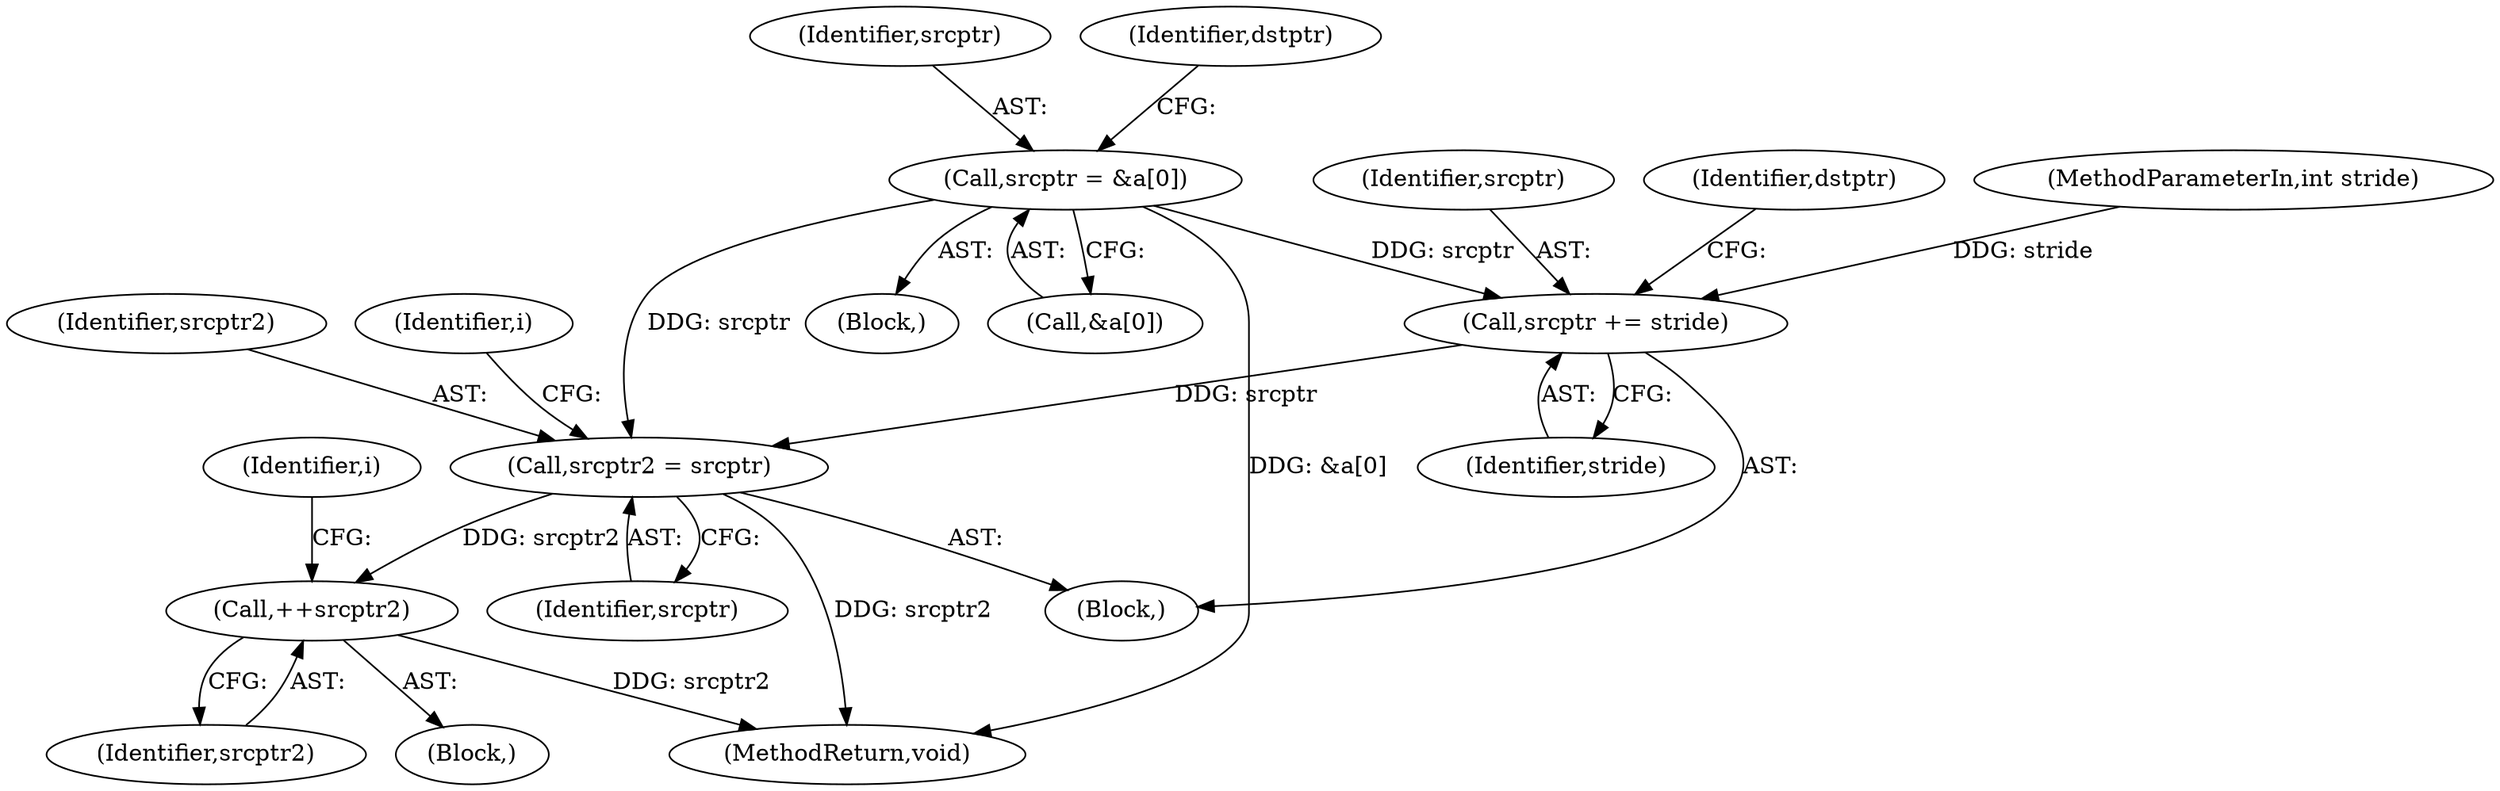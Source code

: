 digraph "0_jasper_4a59cfaf9ab3d48fca4a15c0d2674bf7138e3d1a@array" {
"1000158" [label="(Call,srcptr = &a[0])"];
"1000176" [label="(Call,srcptr2 = srcptr)"];
"1000196" [label="(Call,++srcptr2)"];
"1000198" [label="(Call,srcptr += stride)"];
"1000197" [label="(Identifier,srcptr2)"];
"1000178" [label="(Identifier,srcptr)"];
"1000176" [label="(Call,srcptr2 = srcptr)"];
"1000326" [label="(MethodReturn,void)"];
"1000111" [label="(Block,)"];
"1000198" [label="(Call,srcptr += stride)"];
"1000159" [label="(Identifier,srcptr)"];
"1000196" [label="(Call,++srcptr2)"];
"1000188" [label="(Block,)"];
"1000165" [label="(Identifier,dstptr)"];
"1000187" [label="(Identifier,i)"];
"1000109" [label="(MethodParameterIn,int stride)"];
"1000158" [label="(Call,srcptr = &a[0])"];
"1000172" [label="(Block,)"];
"1000199" [label="(Identifier,srcptr)"];
"1000177" [label="(Identifier,srcptr2)"];
"1000202" [label="(Identifier,dstptr)"];
"1000160" [label="(Call,&a[0])"];
"1000181" [label="(Identifier,i)"];
"1000200" [label="(Identifier,stride)"];
"1000158" -> "1000111"  [label="AST: "];
"1000158" -> "1000160"  [label="CFG: "];
"1000159" -> "1000158"  [label="AST: "];
"1000160" -> "1000158"  [label="AST: "];
"1000165" -> "1000158"  [label="CFG: "];
"1000158" -> "1000326"  [label="DDG: &a[0]"];
"1000158" -> "1000176"  [label="DDG: srcptr"];
"1000158" -> "1000198"  [label="DDG: srcptr"];
"1000176" -> "1000172"  [label="AST: "];
"1000176" -> "1000178"  [label="CFG: "];
"1000177" -> "1000176"  [label="AST: "];
"1000178" -> "1000176"  [label="AST: "];
"1000181" -> "1000176"  [label="CFG: "];
"1000176" -> "1000326"  [label="DDG: srcptr2"];
"1000198" -> "1000176"  [label="DDG: srcptr"];
"1000176" -> "1000196"  [label="DDG: srcptr2"];
"1000196" -> "1000188"  [label="AST: "];
"1000196" -> "1000197"  [label="CFG: "];
"1000197" -> "1000196"  [label="AST: "];
"1000187" -> "1000196"  [label="CFG: "];
"1000196" -> "1000326"  [label="DDG: srcptr2"];
"1000198" -> "1000172"  [label="AST: "];
"1000198" -> "1000200"  [label="CFG: "];
"1000199" -> "1000198"  [label="AST: "];
"1000200" -> "1000198"  [label="AST: "];
"1000202" -> "1000198"  [label="CFG: "];
"1000109" -> "1000198"  [label="DDG: stride"];
}
